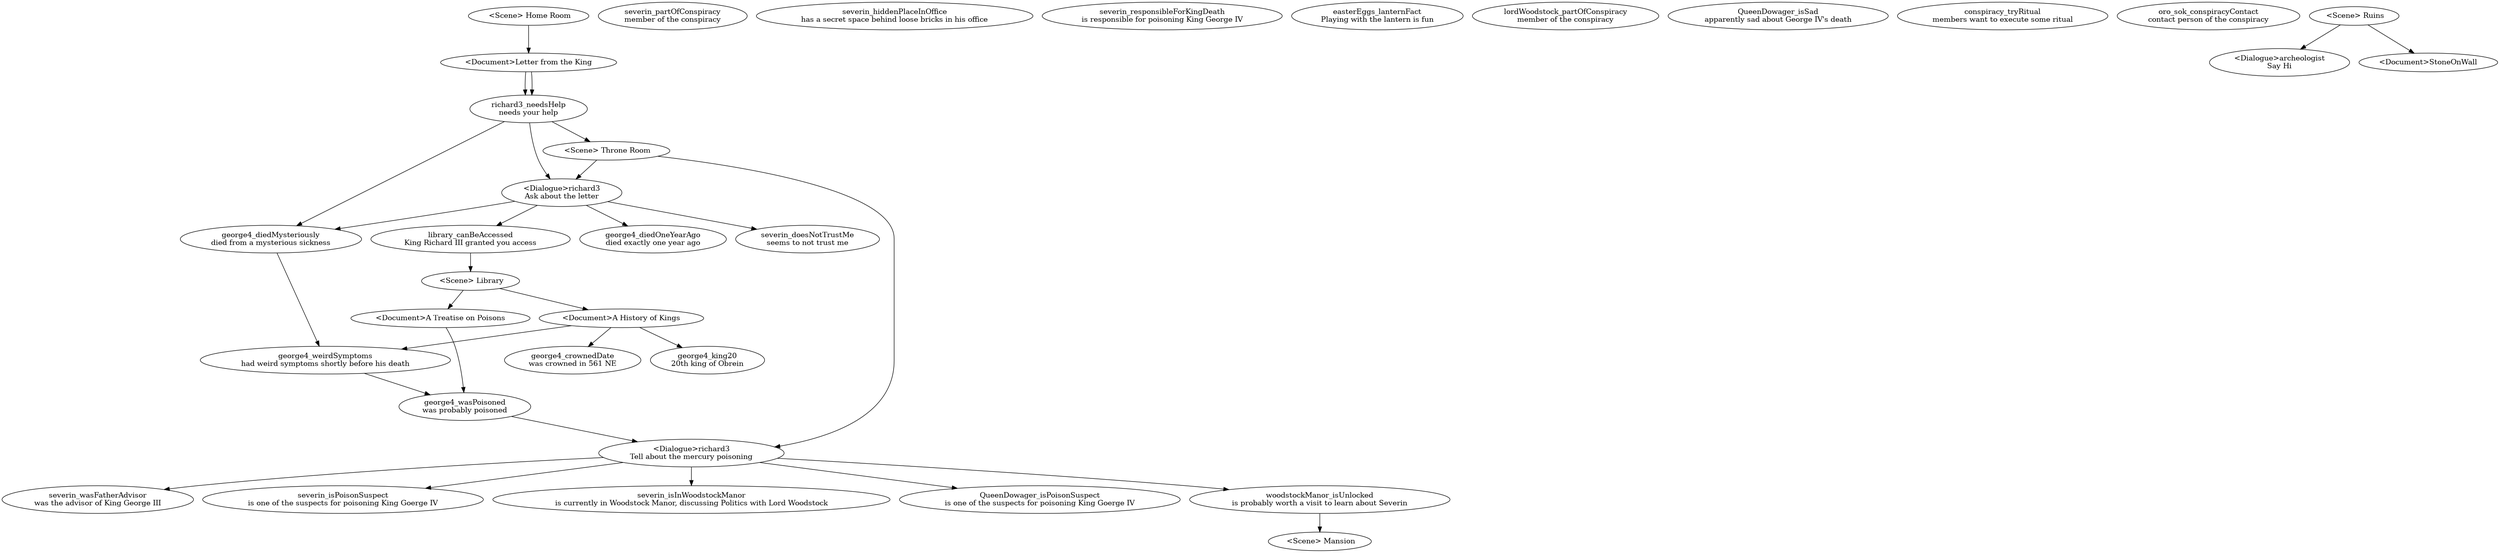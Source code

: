 @startuml
digraph facts {

richard3_needsHelp [label ="richard3_needsHelp\nneeds your help"]
george4_diedMysteriously [label ="george4_diedMysteriously\ndied from a mysterious sickness"]
george4_weirdSymptoms [label ="george4_weirdSymptoms\nhad weird symptoms shortly before his death"]
george4_wasPoisoned [label ="george4_wasPoisoned\nwas probably poisoned"]
george4_diedOneYearAgo [label ="george4_diedOneYearAgo\ndied exactly one year ago"]
george4_king20 [label ="george4_king20\n20th king of Obrein"]
george4_crownedDate [label ="george4_crownedDate\nwas crowned in 561 NE"]
severin_wasFatherAdvisor [label ="severin_wasFatherAdvisor\nwas the advisor of King George III"]
severin_isPoisonSuspect [label ="severin_isPoisonSuspect\nis one of the suspects for poisoning King Goerge IV"]
severin_isInWoodstockManor [label ="severin_isInWoodstockManor\nis currently in Woodstock Manor, discussing Politics with Lord Woodstock"]
severin_doesNotTrustMe [label ="severin_doesNotTrustMe\nseems to not trust me"]
severin_partOfConspiracy [label ="severin_partOfConspiracy\nmember of the conspiracy"]
severin_hiddenPlaceInOffice [label ="severin_hiddenPlaceInOffice\nhas a secret space behind loose bricks in his office"]
severin_responsibleForKingDeath [label ="severin_responsibleForKingDeath\nis responsible for poisoning King George IV"]
library_canBeAccessed [label ="library_canBeAccessed\nKing Richard III granted you access"]
easterEggs_lanternFact [label ="easterEggs_lanternFact\nPlaying with the lantern is fun"]
lordWoodstock_partOfConspiracy [label ="lordWoodstock_partOfConspiracy\nmember of the conspiracy"]
QueenDowager_isPoisonSuspect [label ="QueenDowager_isPoisonSuspect\nis one of the suspects for poisoning King Goerge IV"]
QueenDowager_isSad [label ="QueenDowager_isSad\napparently sad about George IV's death"]
woodstockManor_isUnlocked [label ="woodstockManor_isUnlocked\nis probably worth a visit to learn about Severin"]
conspiracy_tryRitual [label ="conspiracy_tryRitual\nmembers want to execute some ritual"]
oro_sok_conspiracyContact [label ="oro_sok_conspiracyContact\ncontact person of the conspiracy"]

richard3_needsHelp -> george4_diedMysteriously
george4_diedMysteriously -> george4_weirdSymptoms
george4_weirdSymptoms -> george4_wasPoisoned

Throne_Room [label = " <Scene> Throne Room"]
richard3_needsHelp -> Throne_Room
Library [label = " <Scene> Library"]
library_canBeAccessed -> Library
Home_Room [label = " <Scene> Home Room"]
Ruins [label = " <Scene> Ruins"]
Mansion [label = " <Scene> Mansion"]
woodstockManor_isUnlocked -> Mansion

'richard3
Throne_Room -> richard3_Tell_about_the_mercury_poisoning
richard3_Tell_about_the_mercury_poisoning [label ="<Dialogue>richard3\nTell about the mercury poisoning"]
george4_wasPoisoned -> richard3_Tell_about_the_mercury_poisoning
richard3_Tell_about_the_mercury_poisoning -> severin_isPoisonSuspect
richard3_Tell_about_the_mercury_poisoning -> QueenDowager_isPoisonSuspect
richard3_Tell_about_the_mercury_poisoning -> severin_wasFatherAdvisor
richard3_Tell_about_the_mercury_poisoning -> woodstockManor_isUnlocked
richard3_Tell_about_the_mercury_poisoning -> severin_isInWoodstockManor
Throne_Room -> richard3_Ask_about_the_letter
richard3_Ask_about_the_letter [label ="<Dialogue>richard3\nAsk about the letter"]
richard3_needsHelp -> richard3_Ask_about_the_letter
richard3_Ask_about_the_letter -> george4_diedOneYearAgo
richard3_Ask_about_the_letter -> george4_diedMysteriously
richard3_Ask_about_the_letter -> library_canBeAccessed
richard3_Ask_about_the_letter -> severin_doesNotTrustMe
'QueenDowager
'severin
Library -> A_History_of_Kings
A_History_of_Kings [label ="<Document>A History of Kings"]
A_History_of_Kings -> george4_king20
A_History_of_Kings -> george4_crownedDate
A_History_of_Kings -> george4_weirdSymptoms
Library -> A_Treatise_on_Poisons
A_Treatise_on_Poisons [label ="<Document>A Treatise on Poisons"]
A_Treatise_on_Poisons -> george4_wasPoisoned
Home_Room -> Letter_from_the_King
Letter_from_the_King [label ="<Document>Letter from the King"]
Letter_from_the_King -> richard3_needsHelp
Letter_from_the_King -> richard3_needsHelp
'archeologist
Ruins -> archeologist_Say_Hi
archeologist_Say_Hi [label ="<Dialogue>archeologist\nSay Hi"]
Ruins -> StoneOnWall
StoneOnWall [label ="<Document>StoneOnWall"]
'lordWoodstock
'severin

}
@enduml